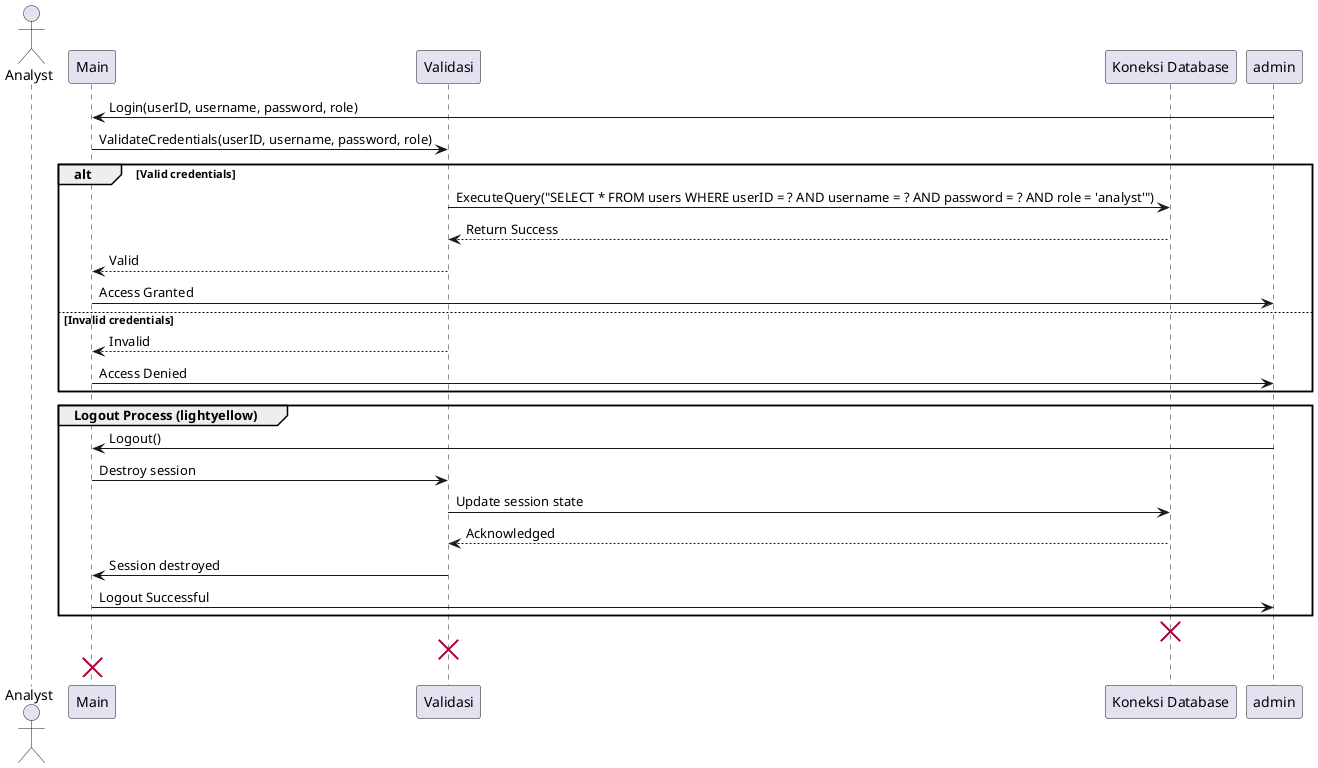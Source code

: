 @startuml class
actor Analyst as analyst

' Main objects
participant "Main" as main
participant "Validasi" as validasi
participant "Koneksi Database" as db

' Login process starts
admin -> main : Login(userID, username, password, role)
main -> validasi : ValidateCredentials(userID, username, password, role)
alt Valid credentials
    validasi -> db : ExecuteQuery("SELECT * FROM users WHERE userID = ? AND username = ? AND password = ? AND role = 'analyst'")
    db --> validasi : Return Success
    validasi --> main : Valid
    main -> admin : Access Granted
else Invalid credentials
    validasi --> main : Invalid
    main -> admin : Access Denied
end

' Highlighted Logout process
group Logout Process (lightyellow)
    admin -> main : Logout()
    main -> validasi : Destroy session
    validasi -> db : Update session state
    db --> validasi : Acknowledged
    validasi -> main : Session destroyed
    main -> admin : Logout Successful
end

' Destroy objects
destroy db
destroy validasi
destroy main

@enduml
